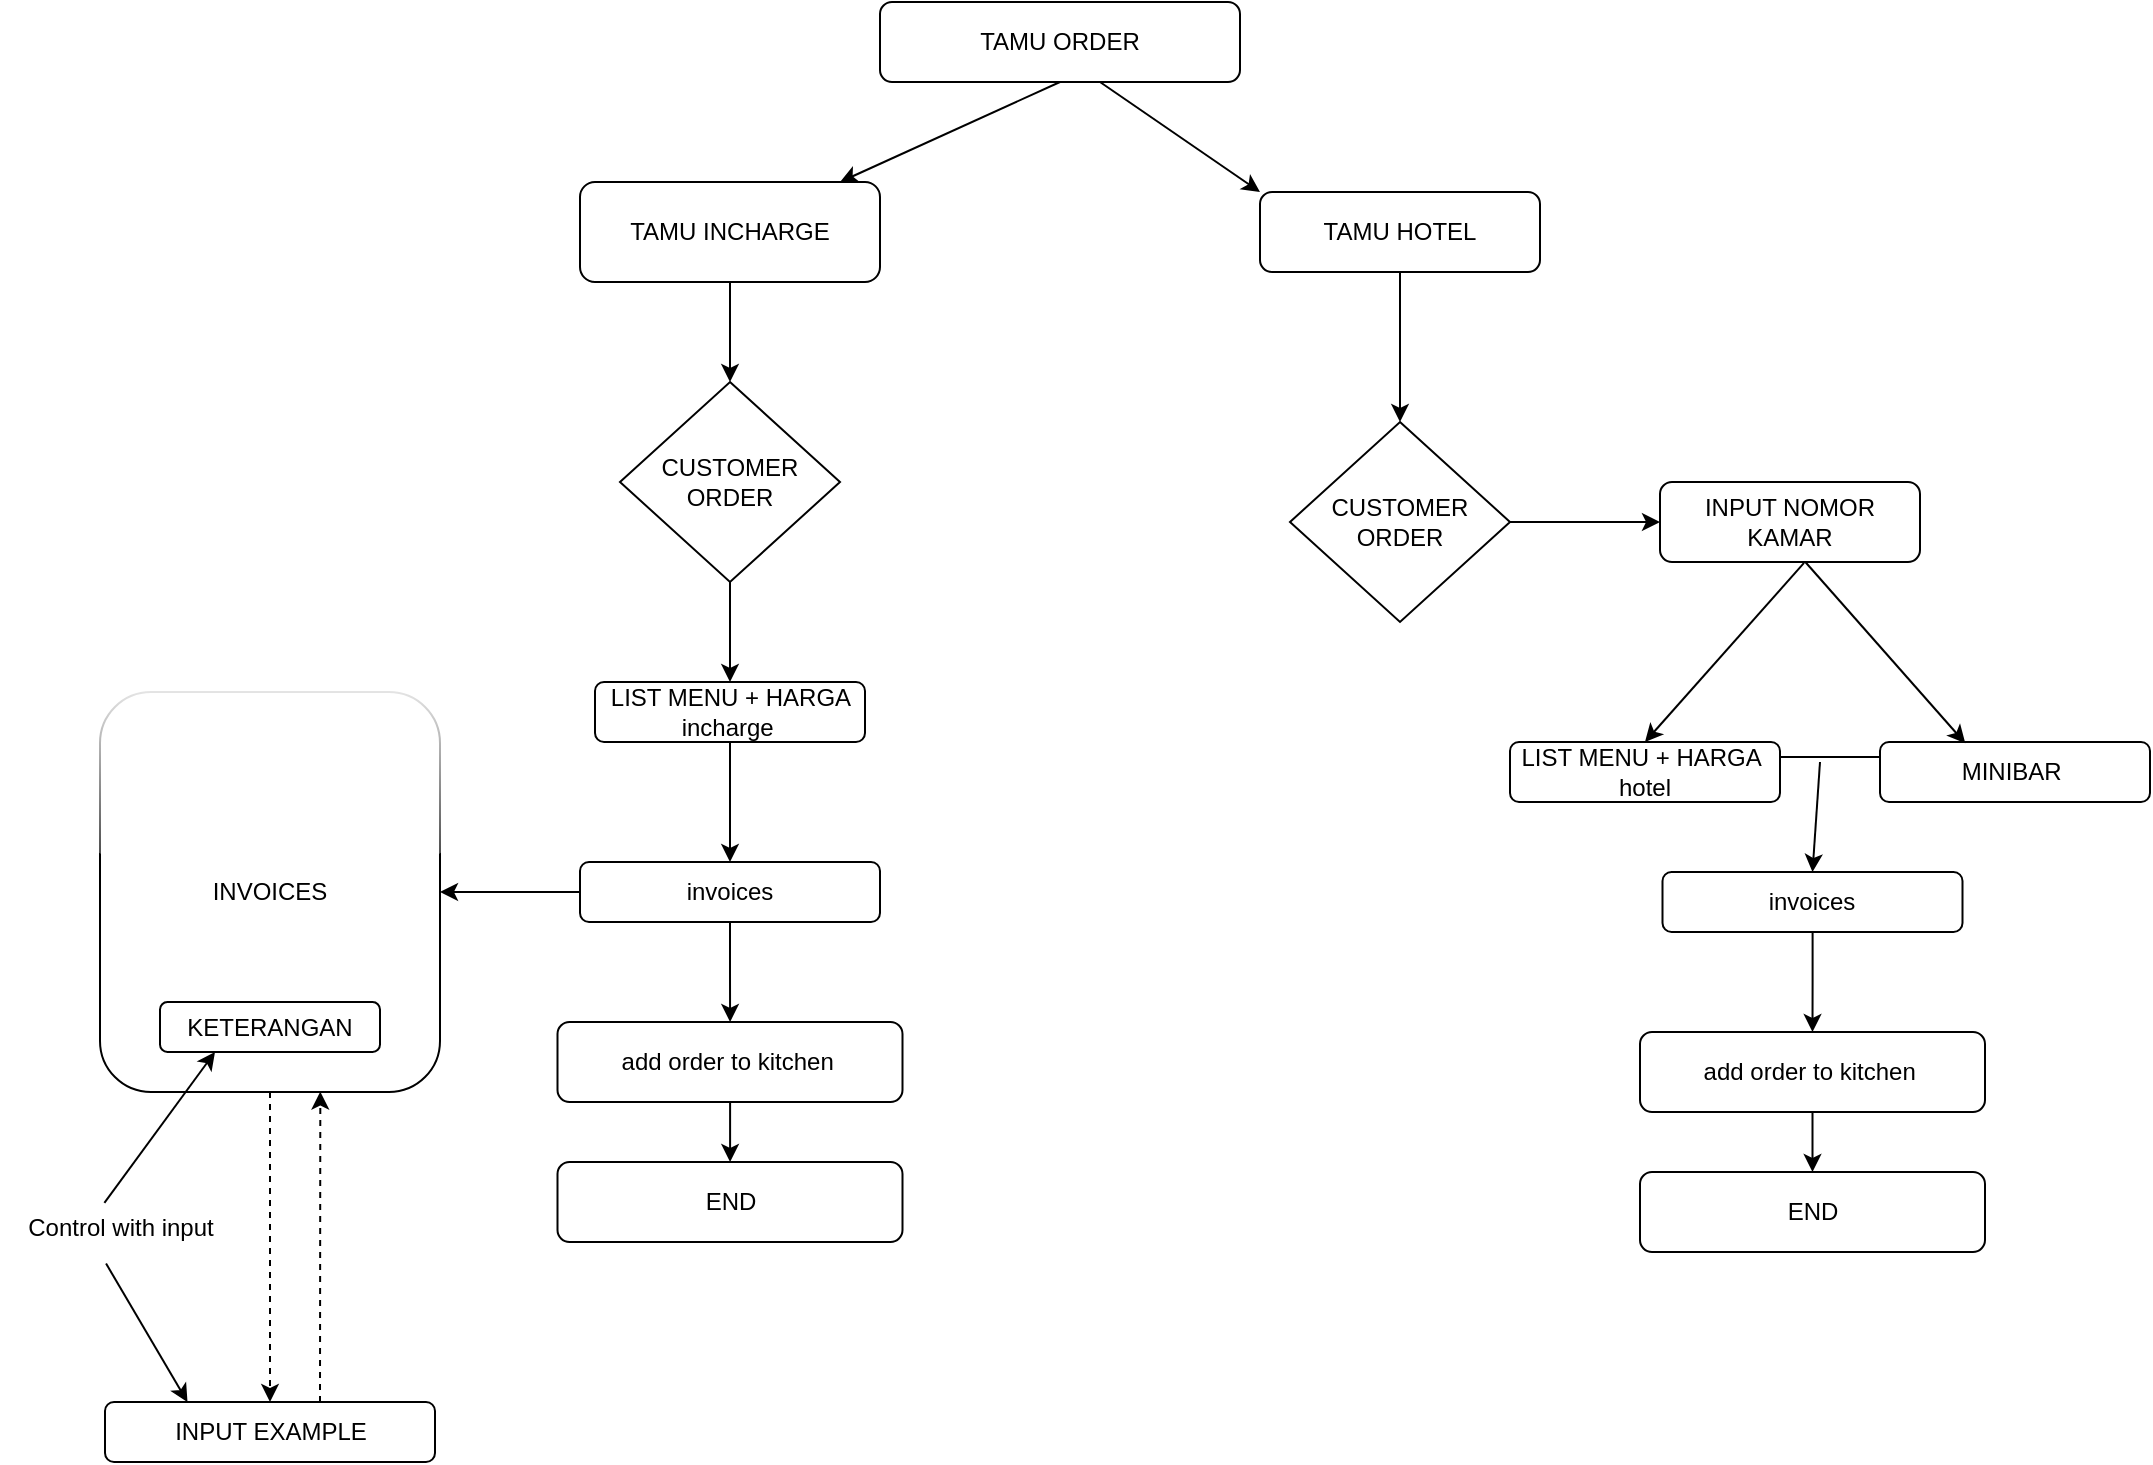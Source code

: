 <mxfile version="22.0.2" type="github">
  <diagram name="Page-1" id="dXy0XVynJipYpKjjFxLi">
    <mxGraphModel dx="1563" dy="1792" grid="1" gridSize="10" guides="1" tooltips="1" connect="1" arrows="1" fold="1" page="1" pageScale="1" pageWidth="827" pageHeight="1169" math="0" shadow="0">
      <root>
        <mxCell id="0" />
        <mxCell id="1" parent="0" />
        <mxCell id="FcL633AZLK_fhRZo0vDX-1" value="TAMU ORDER" style="rounded=1;whiteSpace=wrap;html=1;" parent="1" vertex="1">
          <mxGeometry x="260" y="-50" width="180" height="40" as="geometry" />
        </mxCell>
        <mxCell id="FcL633AZLK_fhRZo0vDX-8" value="" style="edgeStyle=orthogonalEdgeStyle;rounded=0;orthogonalLoop=1;jettySize=auto;html=1;" parent="1" source="FcL633AZLK_fhRZo0vDX-2" target="FcL633AZLK_fhRZo0vDX-7" edge="1">
          <mxGeometry relative="1" as="geometry" />
        </mxCell>
        <mxCell id="FcL633AZLK_fhRZo0vDX-2" value="TAMU INCHARGE" style="rounded=1;whiteSpace=wrap;html=1;" parent="1" vertex="1">
          <mxGeometry x="110" y="40" width="150" height="50" as="geometry" />
        </mxCell>
        <mxCell id="FcL633AZLK_fhRZo0vDX-19" value="" style="edgeStyle=orthogonalEdgeStyle;rounded=0;orthogonalLoop=1;jettySize=auto;html=1;" parent="1" source="FcL633AZLK_fhRZo0vDX-3" target="FcL633AZLK_fhRZo0vDX-18" edge="1">
          <mxGeometry relative="1" as="geometry" />
        </mxCell>
        <mxCell id="FcL633AZLK_fhRZo0vDX-3" value="TAMU HOTEL" style="rounded=1;whiteSpace=wrap;html=1;" parent="1" vertex="1">
          <mxGeometry x="450" y="45" width="140" height="40" as="geometry" />
        </mxCell>
        <mxCell id="FcL633AZLK_fhRZo0vDX-4" value="" style="endArrow=classic;html=1;rounded=0;entryX=0;entryY=0;entryDx=0;entryDy=0;" parent="1" target="FcL633AZLK_fhRZo0vDX-3" edge="1">
          <mxGeometry width="50" height="50" relative="1" as="geometry">
            <mxPoint x="370" y="-10" as="sourcePoint" />
            <mxPoint x="430" as="targetPoint" />
          </mxGeometry>
        </mxCell>
        <mxCell id="FcL633AZLK_fhRZo0vDX-5" value="" style="endArrow=classic;html=1;rounded=0;exitX=0.5;exitY=1;exitDx=0;exitDy=0;" parent="1" source="FcL633AZLK_fhRZo0vDX-1" target="FcL633AZLK_fhRZo0vDX-2" edge="1">
          <mxGeometry width="50" height="50" relative="1" as="geometry">
            <mxPoint x="380" y="50" as="sourcePoint" />
            <mxPoint x="430" as="targetPoint" />
          </mxGeometry>
        </mxCell>
        <mxCell id="FcL633AZLK_fhRZo0vDX-10" value="" style="edgeStyle=orthogonalEdgeStyle;rounded=0;orthogonalLoop=1;jettySize=auto;html=1;" parent="1" source="FcL633AZLK_fhRZo0vDX-7" target="FcL633AZLK_fhRZo0vDX-9" edge="1">
          <mxGeometry relative="1" as="geometry" />
        </mxCell>
        <mxCell id="FcL633AZLK_fhRZo0vDX-7" value="CUSTOMER ORDER" style="rhombus;whiteSpace=wrap;html=1;" parent="1" vertex="1">
          <mxGeometry x="130" y="140" width="110" height="100" as="geometry" />
        </mxCell>
        <mxCell id="FcL633AZLK_fhRZo0vDX-13" value="" style="edgeStyle=orthogonalEdgeStyle;rounded=0;orthogonalLoop=1;jettySize=auto;html=1;" parent="1" source="FcL633AZLK_fhRZo0vDX-9" target="FcL633AZLK_fhRZo0vDX-12" edge="1">
          <mxGeometry relative="1" as="geometry" />
        </mxCell>
        <mxCell id="FcL633AZLK_fhRZo0vDX-9" value="LIST MENU + HARGA incharge&amp;nbsp;" style="rounded=1;whiteSpace=wrap;html=1;" parent="1" vertex="1">
          <mxGeometry x="117.5" y="290" width="135" height="30" as="geometry" />
        </mxCell>
        <mxCell id="FcL633AZLK_fhRZo0vDX-15" value="" style="edgeStyle=orthogonalEdgeStyle;rounded=0;orthogonalLoop=1;jettySize=auto;html=1;" parent="1" source="FcL633AZLK_fhRZo0vDX-12" target="FcL633AZLK_fhRZo0vDX-14" edge="1">
          <mxGeometry relative="1" as="geometry" />
        </mxCell>
        <mxCell id="jjd7s0b2DdP0tu_94tTj-2" value="" style="edgeStyle=orthogonalEdgeStyle;rounded=0;orthogonalLoop=1;jettySize=auto;html=1;" edge="1" parent="1" source="FcL633AZLK_fhRZo0vDX-12" target="jjd7s0b2DdP0tu_94tTj-1">
          <mxGeometry relative="1" as="geometry" />
        </mxCell>
        <mxCell id="FcL633AZLK_fhRZo0vDX-12" value="invoices" style="rounded=1;whiteSpace=wrap;html=1;" parent="1" vertex="1">
          <mxGeometry x="110" y="380" width="150" height="30" as="geometry" />
        </mxCell>
        <mxCell id="FcL633AZLK_fhRZo0vDX-17" value="" style="edgeStyle=orthogonalEdgeStyle;rounded=0;orthogonalLoop=1;jettySize=auto;html=1;" parent="1" source="FcL633AZLK_fhRZo0vDX-14" target="FcL633AZLK_fhRZo0vDX-16" edge="1">
          <mxGeometry relative="1" as="geometry" />
        </mxCell>
        <mxCell id="FcL633AZLK_fhRZo0vDX-14" value="add order to kitchen&amp;nbsp;" style="rounded=1;whiteSpace=wrap;html=1;" parent="1" vertex="1">
          <mxGeometry x="98.75" y="460" width="172.5" height="40" as="geometry" />
        </mxCell>
        <mxCell id="FcL633AZLK_fhRZo0vDX-16" value="END" style="rounded=1;whiteSpace=wrap;html=1;" parent="1" vertex="1">
          <mxGeometry x="98.75" y="530" width="172.5" height="40" as="geometry" />
        </mxCell>
        <mxCell id="FcL633AZLK_fhRZo0vDX-21" value="" style="edgeStyle=orthogonalEdgeStyle;rounded=0;orthogonalLoop=1;jettySize=auto;html=1;" parent="1" source="FcL633AZLK_fhRZo0vDX-18" target="FcL633AZLK_fhRZo0vDX-20" edge="1">
          <mxGeometry relative="1" as="geometry" />
        </mxCell>
        <mxCell id="FcL633AZLK_fhRZo0vDX-18" value="CUSTOMER ORDER" style="rhombus;whiteSpace=wrap;html=1;" parent="1" vertex="1">
          <mxGeometry x="465" y="160" width="110" height="100" as="geometry" />
        </mxCell>
        <mxCell id="FcL633AZLK_fhRZo0vDX-20" value="INPUT NOMOR KAMAR" style="rounded=1;whiteSpace=wrap;html=1;" parent="1" vertex="1">
          <mxGeometry x="650" y="190" width="130" height="40" as="geometry" />
        </mxCell>
        <mxCell id="FcL633AZLK_fhRZo0vDX-22" value="LIST MENU + HARGA&amp;nbsp; hotel" style="rounded=1;whiteSpace=wrap;html=1;" parent="1" vertex="1">
          <mxGeometry x="575" y="320" width="135" height="30" as="geometry" />
        </mxCell>
        <mxCell id="FcL633AZLK_fhRZo0vDX-25" value="MINIBAR&amp;nbsp;" style="rounded=1;whiteSpace=wrap;html=1;" parent="1" vertex="1">
          <mxGeometry x="760" y="320" width="135" height="30" as="geometry" />
        </mxCell>
        <mxCell id="FcL633AZLK_fhRZo0vDX-26" value="" style="endArrow=classic;html=1;rounded=0;exitX=0.559;exitY=1;exitDx=0;exitDy=0;exitPerimeter=0;entryX=0.316;entryY=0.022;entryDx=0;entryDy=0;entryPerimeter=0;" parent="1" source="FcL633AZLK_fhRZo0vDX-20" target="FcL633AZLK_fhRZo0vDX-25" edge="1">
          <mxGeometry width="50" height="50" relative="1" as="geometry">
            <mxPoint x="490" y="320" as="sourcePoint" />
            <mxPoint x="540" y="270" as="targetPoint" />
          </mxGeometry>
        </mxCell>
        <mxCell id="Bz0hvA0yeFKbEZu41GxI-1" value="" style="endArrow=classic;html=1;rounded=0;exitX=0.554;exitY=1.01;exitDx=0;exitDy=0;exitPerimeter=0;entryX=0.5;entryY=0;entryDx=0;entryDy=0;" parent="1" source="FcL633AZLK_fhRZo0vDX-20" target="FcL633AZLK_fhRZo0vDX-22" edge="1">
          <mxGeometry width="50" height="50" relative="1" as="geometry">
            <mxPoint x="655" y="250" as="sourcePoint" />
            <mxPoint x="705" y="331" as="targetPoint" />
            <Array as="points" />
          </mxGeometry>
        </mxCell>
        <mxCell id="Bz0hvA0yeFKbEZu41GxI-2" value="" style="edgeStyle=orthogonalEdgeStyle;rounded=0;orthogonalLoop=1;jettySize=auto;html=1;" parent="1" source="Bz0hvA0yeFKbEZu41GxI-3" target="Bz0hvA0yeFKbEZu41GxI-5" edge="1">
          <mxGeometry relative="1" as="geometry" />
        </mxCell>
        <mxCell id="Bz0hvA0yeFKbEZu41GxI-3" value="invoices" style="rounded=1;whiteSpace=wrap;html=1;" parent="1" vertex="1">
          <mxGeometry x="651.25" y="385" width="150" height="30" as="geometry" />
        </mxCell>
        <mxCell id="Bz0hvA0yeFKbEZu41GxI-4" value="" style="edgeStyle=orthogonalEdgeStyle;rounded=0;orthogonalLoop=1;jettySize=auto;html=1;" parent="1" source="Bz0hvA0yeFKbEZu41GxI-5" target="Bz0hvA0yeFKbEZu41GxI-6" edge="1">
          <mxGeometry relative="1" as="geometry" />
        </mxCell>
        <mxCell id="Bz0hvA0yeFKbEZu41GxI-5" value="add order to kitchen&amp;nbsp;" style="rounded=1;whiteSpace=wrap;html=1;" parent="1" vertex="1">
          <mxGeometry x="640" y="465" width="172.5" height="40" as="geometry" />
        </mxCell>
        <mxCell id="Bz0hvA0yeFKbEZu41GxI-6" value="END" style="rounded=1;whiteSpace=wrap;html=1;" parent="1" vertex="1">
          <mxGeometry x="640" y="535" width="172.5" height="40" as="geometry" />
        </mxCell>
        <mxCell id="Bz0hvA0yeFKbEZu41GxI-17" value="" style="endArrow=none;html=1;rounded=0;exitX=1;exitY=0.25;exitDx=0;exitDy=0;entryX=0;entryY=0.25;entryDx=0;entryDy=0;" parent="1" source="FcL633AZLK_fhRZo0vDX-22" target="FcL633AZLK_fhRZo0vDX-25" edge="1">
          <mxGeometry width="50" height="50" relative="1" as="geometry">
            <mxPoint x="520" y="480" as="sourcePoint" />
            <mxPoint x="570" y="430" as="targetPoint" />
          </mxGeometry>
        </mxCell>
        <mxCell id="Bz0hvA0yeFKbEZu41GxI-19" value="" style="endArrow=classic;html=1;rounded=0;entryX=0.5;entryY=0;entryDx=0;entryDy=0;" parent="1" target="Bz0hvA0yeFKbEZu41GxI-3" edge="1">
          <mxGeometry width="50" height="50" relative="1" as="geometry">
            <mxPoint x="730" y="330" as="sourcePoint" />
            <mxPoint x="570" y="430" as="targetPoint" />
          </mxGeometry>
        </mxCell>
        <mxCell id="jjd7s0b2DdP0tu_94tTj-5" value="" style="edgeStyle=orthogonalEdgeStyle;rounded=0;orthogonalLoop=1;jettySize=auto;html=1;dashed=1;" edge="1" parent="1" source="jjd7s0b2DdP0tu_94tTj-1" target="jjd7s0b2DdP0tu_94tTj-4">
          <mxGeometry relative="1" as="geometry" />
        </mxCell>
        <mxCell id="jjd7s0b2DdP0tu_94tTj-1" value="INVOICES" style="rounded=1;whiteSpace=wrap;html=1;glass=1;" vertex="1" parent="1">
          <mxGeometry x="-130" y="295" width="170" height="200" as="geometry" />
        </mxCell>
        <mxCell id="jjd7s0b2DdP0tu_94tTj-3" value="KETERANGAN" style="rounded=1;whiteSpace=wrap;html=1;" vertex="1" parent="1">
          <mxGeometry x="-100" y="450" width="110" height="25" as="geometry" />
        </mxCell>
        <mxCell id="jjd7s0b2DdP0tu_94tTj-4" value="INPUT EXAMPLE" style="rounded=1;whiteSpace=wrap;html=1;" vertex="1" parent="1">
          <mxGeometry x="-127.5" y="650" width="165" height="30" as="geometry" />
        </mxCell>
        <mxCell id="jjd7s0b2DdP0tu_94tTj-6" value="Control with input" style="text;html=1;align=center;verticalAlign=middle;resizable=0;points=[];autosize=1;strokeColor=none;fillColor=none;" vertex="1" parent="1">
          <mxGeometry x="-180" y="548" width="120" height="30" as="geometry" />
        </mxCell>
        <mxCell id="jjd7s0b2DdP0tu_94tTj-8" value="" style="endArrow=classic;html=1;rounded=0;exitX=0.435;exitY=0.08;exitDx=0;exitDy=0;exitPerimeter=0;entryX=0.25;entryY=1;entryDx=0;entryDy=0;" edge="1" parent="1" source="jjd7s0b2DdP0tu_94tTj-6" target="jjd7s0b2DdP0tu_94tTj-3">
          <mxGeometry width="50" height="50" relative="1" as="geometry">
            <mxPoint x="60" y="600" as="sourcePoint" />
            <mxPoint x="110" y="550" as="targetPoint" />
          </mxGeometry>
        </mxCell>
        <mxCell id="jjd7s0b2DdP0tu_94tTj-9" value="" style="endArrow=classic;html=1;rounded=0;exitX=0.442;exitY=1.093;exitDx=0;exitDy=0;exitPerimeter=0;entryX=0.25;entryY=0;entryDx=0;entryDy=0;" edge="1" parent="1" source="jjd7s0b2DdP0tu_94tTj-6" target="jjd7s0b2DdP0tu_94tTj-4">
          <mxGeometry width="50" height="50" relative="1" as="geometry">
            <mxPoint x="60" y="610" as="sourcePoint" />
            <mxPoint x="110" y="560" as="targetPoint" />
          </mxGeometry>
        </mxCell>
        <mxCell id="jjd7s0b2DdP0tu_94tTj-11" value="" style="endArrow=classic;html=1;rounded=0;entryX=0.648;entryY=0.999;entryDx=0;entryDy=0;entryPerimeter=0;dashed=1;" edge="1" parent="1" target="jjd7s0b2DdP0tu_94tTj-1">
          <mxGeometry width="50" height="50" relative="1" as="geometry">
            <mxPoint x="-20" y="650" as="sourcePoint" />
            <mxPoint x="70" y="570" as="targetPoint" />
          </mxGeometry>
        </mxCell>
      </root>
    </mxGraphModel>
  </diagram>
</mxfile>

